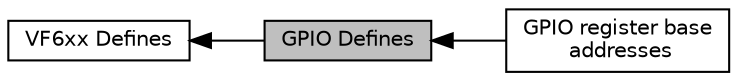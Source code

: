 digraph "GPIO Defines"
{
  edge [fontname="Helvetica",fontsize="10",labelfontname="Helvetica",labelfontsize="10"];
  node [fontname="Helvetica",fontsize="10",shape=record];
  rankdir=LR;
  Node1 [label="VF6xx Defines",height=0.2,width=0.4,color="black", fillcolor="white", style="filled",URL="$group__VF6xx__defines.html",tooltip="Defined Constants and Types for the VF6xx series. "];
  Node2 [label="GPIO register base\l addresses",height=0.2,width=0.4,color="black", fillcolor="white", style="filled",URL="$group__gpio__reg__base.html"];
  Node0 [label="GPIO Defines",height=0.2,width=0.4,color="black", fillcolor="grey75", style="filled", fontcolor="black"];
  Node1->Node0 [shape=plaintext, dir="back", style="solid"];
  Node0->Node2 [shape=plaintext, dir="back", style="solid"];
}
